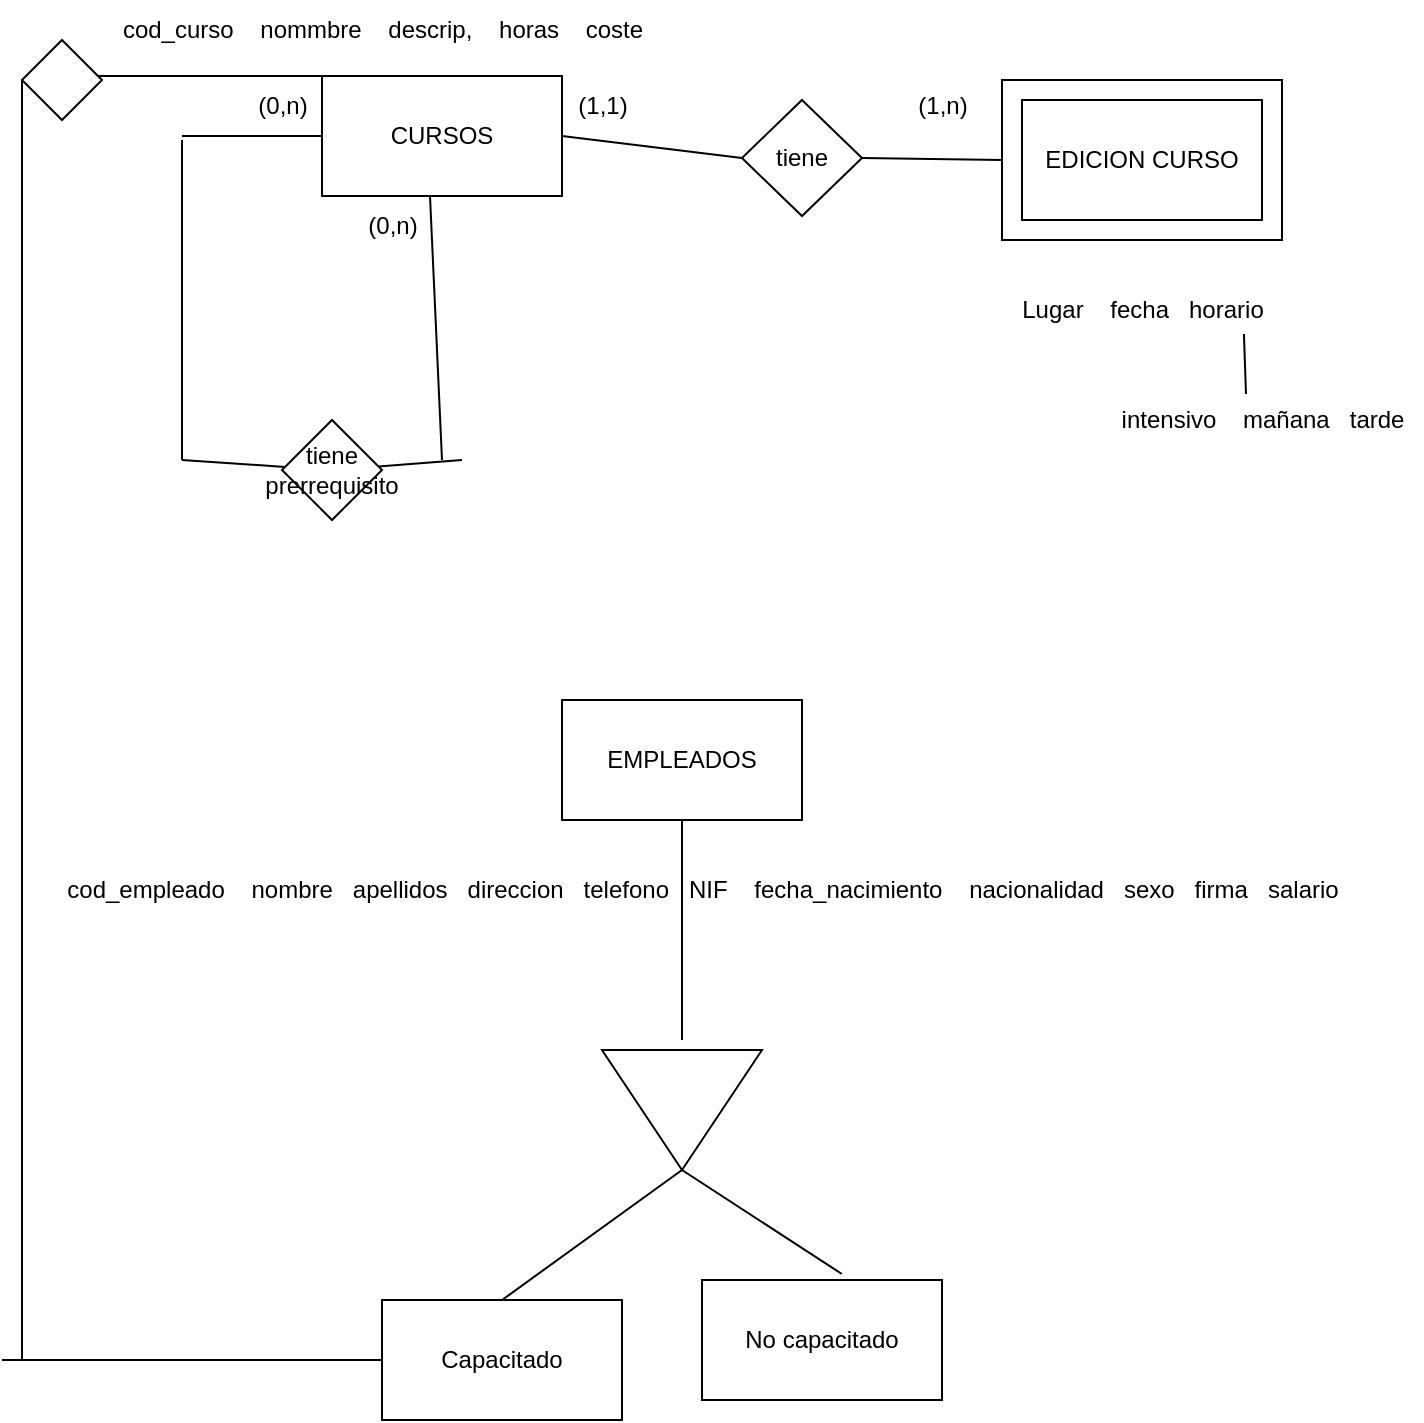 <mxfile version="24.7.17">
  <diagram name="Página-1" id="F77sNOj_ghX7AtMCGkkb">
    <mxGraphModel dx="1621" dy="724" grid="1" gridSize="10" guides="1" tooltips="1" connect="1" arrows="1" fold="1" page="1" pageScale="1" pageWidth="827" pageHeight="1169" math="0" shadow="0">
      <root>
        <mxCell id="0" />
        <mxCell id="1" parent="0" />
        <mxCell id="FBVL_0OAT9HQgVMhATRq-1" value="CURSOS" style="whiteSpace=wrap;html=1;" vertex="1" parent="1">
          <mxGeometry x="90" y="38" width="120" height="60" as="geometry" />
        </mxCell>
        <mxCell id="FBVL_0OAT9HQgVMhATRq-2" value="cod_curso&amp;nbsp; &amp;nbsp; nommbre&amp;nbsp; &amp;nbsp; descrip,&amp;nbsp; &amp;nbsp; horas&amp;nbsp; &amp;nbsp; coste" style="text;html=1;align=center;verticalAlign=middle;resizable=0;points=[];autosize=1;strokeColor=none;fillColor=none;" vertex="1" parent="1">
          <mxGeometry x="-20" width="280" height="30" as="geometry" />
        </mxCell>
        <mxCell id="FBVL_0OAT9HQgVMhATRq-3" value="EDICION CURSO" style="whiteSpace=wrap;html=1;" vertex="1" parent="1">
          <mxGeometry x="440" y="50" width="120" height="60" as="geometry" />
        </mxCell>
        <mxCell id="FBVL_0OAT9HQgVMhATRq-4" value="Lugar&amp;nbsp; &amp;nbsp; fecha&amp;nbsp; &amp;nbsp;horario" style="text;html=1;align=center;verticalAlign=middle;resizable=0;points=[];autosize=1;strokeColor=none;fillColor=none;" vertex="1" parent="1">
          <mxGeometry x="430" y="140" width="140" height="30" as="geometry" />
        </mxCell>
        <mxCell id="FBVL_0OAT9HQgVMhATRq-5" value="" style="endArrow=none;html=1;rounded=0;entryX=0;entryY=0.5;entryDx=0;entryDy=0;" edge="1" parent="1" target="FBVL_0OAT9HQgVMhATRq-1">
          <mxGeometry width="50" height="50" relative="1" as="geometry">
            <mxPoint x="20" y="68" as="sourcePoint" />
            <mxPoint x="430" y="350" as="targetPoint" />
          </mxGeometry>
        </mxCell>
        <mxCell id="FBVL_0OAT9HQgVMhATRq-6" value="" style="endArrow=none;html=1;rounded=0;" edge="1" parent="1">
          <mxGeometry width="50" height="50" relative="1" as="geometry">
            <mxPoint x="20" y="230" as="sourcePoint" />
            <mxPoint x="20" y="70" as="targetPoint" />
          </mxGeometry>
        </mxCell>
        <mxCell id="FBVL_0OAT9HQgVMhATRq-10" value="" style="endArrow=none;html=1;rounded=0;" edge="1" parent="1" source="FBVL_0OAT9HQgVMhATRq-12">
          <mxGeometry width="50" height="50" relative="1" as="geometry">
            <mxPoint x="20" y="230" as="sourcePoint" />
            <mxPoint x="160" y="230" as="targetPoint" />
          </mxGeometry>
        </mxCell>
        <mxCell id="FBVL_0OAT9HQgVMhATRq-13" value="" style="endArrow=none;html=1;rounded=0;" edge="1" parent="1" target="FBVL_0OAT9HQgVMhATRq-12">
          <mxGeometry width="50" height="50" relative="1" as="geometry">
            <mxPoint x="20" y="230" as="sourcePoint" />
            <mxPoint x="160" y="230" as="targetPoint" />
          </mxGeometry>
        </mxCell>
        <mxCell id="FBVL_0OAT9HQgVMhATRq-12" value="tiene&lt;div&gt;prerrequisito&lt;/div&gt;" style="rhombus;whiteSpace=wrap;html=1;" vertex="1" parent="1">
          <mxGeometry x="70" y="210" width="50" height="50" as="geometry" />
        </mxCell>
        <mxCell id="FBVL_0OAT9HQgVMhATRq-14" value="" style="endArrow=none;html=1;rounded=0;entryX=0.45;entryY=1;entryDx=0;entryDy=0;entryPerimeter=0;" edge="1" parent="1" target="FBVL_0OAT9HQgVMhATRq-1">
          <mxGeometry width="50" height="50" relative="1" as="geometry">
            <mxPoint x="150" y="230" as="sourcePoint" />
            <mxPoint x="340" y="350" as="targetPoint" />
          </mxGeometry>
        </mxCell>
        <mxCell id="FBVL_0OAT9HQgVMhATRq-15" value="(0,n)" style="text;html=1;align=center;verticalAlign=middle;resizable=0;points=[];autosize=1;strokeColor=none;fillColor=none;" vertex="1" parent="1">
          <mxGeometry x="45" y="38" width="50" height="30" as="geometry" />
        </mxCell>
        <mxCell id="FBVL_0OAT9HQgVMhATRq-16" value="(0,n)" style="text;html=1;align=center;verticalAlign=middle;resizable=0;points=[];autosize=1;strokeColor=none;fillColor=none;" vertex="1" parent="1">
          <mxGeometry x="100" y="98" width="50" height="30" as="geometry" />
        </mxCell>
        <mxCell id="FBVL_0OAT9HQgVMhATRq-19" value="intensivo&amp;nbsp; &amp;nbsp; mañana&amp;nbsp; &amp;nbsp;tarde" style="text;html=1;align=center;verticalAlign=middle;resizable=0;points=[];autosize=1;strokeColor=none;fillColor=none;" vertex="1" parent="1">
          <mxGeometry x="480" y="195" width="160" height="30" as="geometry" />
        </mxCell>
        <mxCell id="FBVL_0OAT9HQgVMhATRq-20" value="" style="endArrow=none;html=1;rounded=0;entryX=0.864;entryY=0.9;entryDx=0;entryDy=0;entryPerimeter=0;exitX=0.45;exitY=0.067;exitDx=0;exitDy=0;exitPerimeter=0;" edge="1" parent="1" source="FBVL_0OAT9HQgVMhATRq-19" target="FBVL_0OAT9HQgVMhATRq-4">
          <mxGeometry width="50" height="50" relative="1" as="geometry">
            <mxPoint x="290" y="400" as="sourcePoint" />
            <mxPoint x="340" y="350" as="targetPoint" />
          </mxGeometry>
        </mxCell>
        <mxCell id="FBVL_0OAT9HQgVMhATRq-21" value="" style="whiteSpace=wrap;html=1;fillColor=none;" vertex="1" parent="1">
          <mxGeometry x="430" y="40" width="140" height="80" as="geometry" />
        </mxCell>
        <mxCell id="FBVL_0OAT9HQgVMhATRq-22" value="" style="endArrow=none;html=1;rounded=0;entryX=0;entryY=0.5;entryDx=0;entryDy=0;exitX=1;exitY=0.5;exitDx=0;exitDy=0;" edge="1" parent="1" source="FBVL_0OAT9HQgVMhATRq-23" target="FBVL_0OAT9HQgVMhATRq-21">
          <mxGeometry width="50" height="50" relative="1" as="geometry">
            <mxPoint x="290" y="400" as="sourcePoint" />
            <mxPoint x="340" y="350" as="targetPoint" />
          </mxGeometry>
        </mxCell>
        <mxCell id="FBVL_0OAT9HQgVMhATRq-24" value="" style="endArrow=none;html=1;rounded=0;entryX=0;entryY=0.5;entryDx=0;entryDy=0;exitX=1;exitY=0.5;exitDx=0;exitDy=0;" edge="1" parent="1" source="FBVL_0OAT9HQgVMhATRq-1" target="FBVL_0OAT9HQgVMhATRq-23">
          <mxGeometry width="50" height="50" relative="1" as="geometry">
            <mxPoint x="210" y="68" as="sourcePoint" />
            <mxPoint x="430" y="80" as="targetPoint" />
          </mxGeometry>
        </mxCell>
        <mxCell id="FBVL_0OAT9HQgVMhATRq-23" value="tiene" style="rhombus;whiteSpace=wrap;html=1;" vertex="1" parent="1">
          <mxGeometry x="300" y="50" width="60" height="58" as="geometry" />
        </mxCell>
        <mxCell id="FBVL_0OAT9HQgVMhATRq-25" value="(1,n)" style="text;html=1;align=center;verticalAlign=middle;resizable=0;points=[];autosize=1;strokeColor=none;fillColor=none;" vertex="1" parent="1">
          <mxGeometry x="375" y="38" width="50" height="30" as="geometry" />
        </mxCell>
        <mxCell id="FBVL_0OAT9HQgVMhATRq-26" value="(1,1)" style="text;html=1;align=center;verticalAlign=middle;resizable=0;points=[];autosize=1;strokeColor=none;fillColor=none;" vertex="1" parent="1">
          <mxGeometry x="205" y="38" width="50" height="30" as="geometry" />
        </mxCell>
        <mxCell id="FBVL_0OAT9HQgVMhATRq-28" value="EMPLEADOS" style="whiteSpace=wrap;html=1;" vertex="1" parent="1">
          <mxGeometry x="210" y="350" width="120" height="60" as="geometry" />
        </mxCell>
        <mxCell id="FBVL_0OAT9HQgVMhATRq-29" value="cod_empleado&amp;nbsp; &amp;nbsp; nombre&amp;nbsp; &amp;nbsp;apellidos&amp;nbsp; &amp;nbsp;direccion&amp;nbsp; &amp;nbsp;telefono&amp;nbsp; &amp;nbsp;NIF&amp;nbsp; &amp;nbsp; fecha_nacimiento&amp;nbsp; &amp;nbsp; nacionalidad&amp;nbsp; &amp;nbsp;sexo&amp;nbsp; &amp;nbsp;firma&amp;nbsp; &amp;nbsp;salario&amp;nbsp; &amp;nbsp;" style="text;html=1;align=center;verticalAlign=middle;resizable=0;points=[];autosize=1;strokeColor=none;fillColor=none;" vertex="1" parent="1">
          <mxGeometry x="-50" y="430" width="670" height="30" as="geometry" />
        </mxCell>
        <mxCell id="FBVL_0OAT9HQgVMhATRq-30" value="" style="endArrow=none;html=1;rounded=0;entryX=0.5;entryY=1;entryDx=0;entryDy=0;" edge="1" parent="1" target="FBVL_0OAT9HQgVMhATRq-28">
          <mxGeometry width="50" height="50" relative="1" as="geometry">
            <mxPoint x="270" y="520" as="sourcePoint" />
            <mxPoint x="330" y="350" as="targetPoint" />
          </mxGeometry>
        </mxCell>
        <mxCell id="FBVL_0OAT9HQgVMhATRq-31" value="" style="triangle;whiteSpace=wrap;html=1;direction=south;" vertex="1" parent="1">
          <mxGeometry x="230" y="525" width="80" height="60" as="geometry" />
        </mxCell>
        <mxCell id="FBVL_0OAT9HQgVMhATRq-32" value="Capacitado" style="whiteSpace=wrap;html=1;" vertex="1" parent="1">
          <mxGeometry x="120" y="650" width="120" height="60" as="geometry" />
        </mxCell>
        <mxCell id="FBVL_0OAT9HQgVMhATRq-33" value="No capacitado" style="whiteSpace=wrap;html=1;" vertex="1" parent="1">
          <mxGeometry x="280" y="640" width="120" height="60" as="geometry" />
        </mxCell>
        <mxCell id="FBVL_0OAT9HQgVMhATRq-34" value="" style="endArrow=none;html=1;rounded=0;exitX=0.5;exitY=0;exitDx=0;exitDy=0;entryX=1;entryY=0.5;entryDx=0;entryDy=0;" edge="1" parent="1" source="FBVL_0OAT9HQgVMhATRq-32" target="FBVL_0OAT9HQgVMhATRq-31">
          <mxGeometry width="50" height="50" relative="1" as="geometry">
            <mxPoint x="280" y="520" as="sourcePoint" />
            <mxPoint x="330" y="470" as="targetPoint" />
          </mxGeometry>
        </mxCell>
        <mxCell id="FBVL_0OAT9HQgVMhATRq-35" value="" style="endArrow=none;html=1;rounded=0;entryX=0.583;entryY=-0.05;entryDx=0;entryDy=0;entryPerimeter=0;exitX=1;exitY=0.5;exitDx=0;exitDy=0;" edge="1" parent="1" source="FBVL_0OAT9HQgVMhATRq-31" target="FBVL_0OAT9HQgVMhATRq-33">
          <mxGeometry width="50" height="50" relative="1" as="geometry">
            <mxPoint x="280" y="520" as="sourcePoint" />
            <mxPoint x="330" y="470" as="targetPoint" />
          </mxGeometry>
        </mxCell>
        <mxCell id="FBVL_0OAT9HQgVMhATRq-36" value="" style="endArrow=none;html=1;rounded=0;exitX=0;exitY=0.5;exitDx=0;exitDy=0;" edge="1" parent="1" source="FBVL_0OAT9HQgVMhATRq-32">
          <mxGeometry width="50" height="50" relative="1" as="geometry">
            <mxPoint x="280" y="520" as="sourcePoint" />
            <mxPoint x="-70" y="680" as="targetPoint" />
          </mxGeometry>
        </mxCell>
        <mxCell id="FBVL_0OAT9HQgVMhATRq-37" value="" style="endArrow=none;html=1;rounded=0;" edge="1" parent="1">
          <mxGeometry width="50" height="50" relative="1" as="geometry">
            <mxPoint x="-60" y="680" as="sourcePoint" />
            <mxPoint x="-60" y="40" as="targetPoint" />
          </mxGeometry>
        </mxCell>
        <mxCell id="FBVL_0OAT9HQgVMhATRq-38" value="" style="endArrow=none;html=1;rounded=0;entryX=0;entryY=0;entryDx=0;entryDy=0;" edge="1" parent="1" target="FBVL_0OAT9HQgVMhATRq-1">
          <mxGeometry width="50" height="50" relative="1" as="geometry">
            <mxPoint x="-30" y="38" as="sourcePoint" />
            <mxPoint x="310" y="350" as="targetPoint" />
          </mxGeometry>
        </mxCell>
        <mxCell id="FBVL_0OAT9HQgVMhATRq-39" value="" style="rhombus;whiteSpace=wrap;html=1;" vertex="1" parent="1">
          <mxGeometry x="-60" y="20" width="40" height="40" as="geometry" />
        </mxCell>
      </root>
    </mxGraphModel>
  </diagram>
</mxfile>
